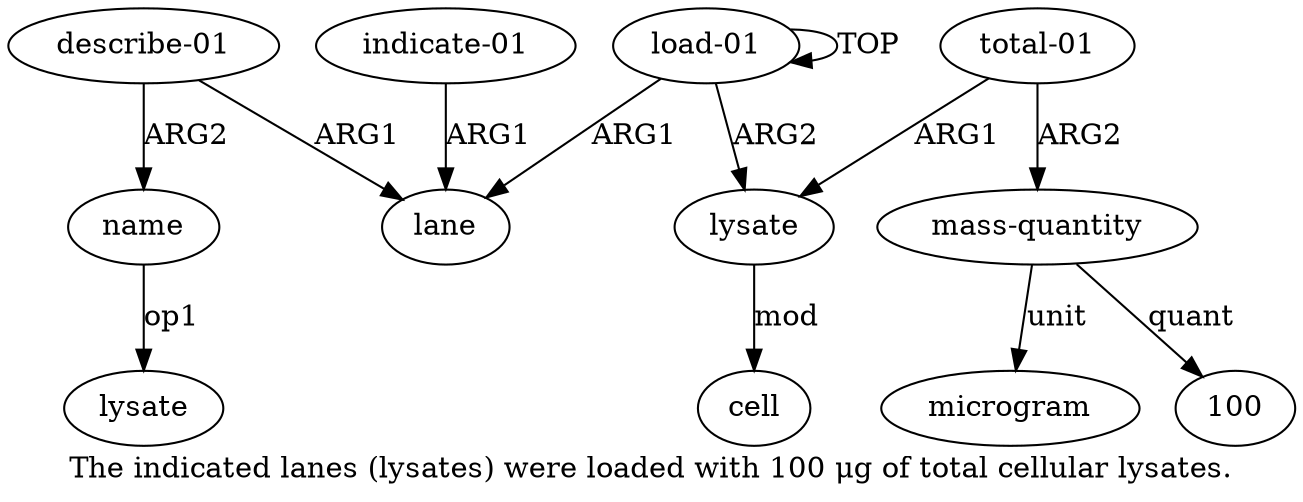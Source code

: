 digraph  {
	graph [label="The indicated lanes (lysates) were loaded with 100 μg of total cellular lysates."];
	node [label="\N"];
	a10	 [color=black,
		gold_ind=10,
		gold_label=cell,
		label=cell,
		test_ind=10,
		test_label=cell];
	a1	 [color=black,
		gold_ind=1,
		gold_label=lane,
		label=lane,
		test_ind=1,
		test_label=lane];
	a0	 [color=black,
		gold_ind=0,
		gold_label="load-01",
		label="load-01",
		test_ind=0,
		test_label="load-01"];
	a0 -> a1 [key=0,
	color=black,
	gold_label=ARG1,
	label=ARG1,
	test_label=ARG1];
a0 -> a0 [key=0,
color=black,
gold_label=TOP,
label=TOP,
test_label=TOP];
a6 [color=black,
gold_ind=6,
gold_label=lysate,
label=lysate,
test_ind=6,
test_label=lysate];
a0 -> a6 [key=0,
color=black,
gold_label=ARG2,
label=ARG2,
test_label=ARG2];
a3 [color=black,
gold_ind=3,
gold_label="describe-01",
label="describe-01",
test_ind=3,
test_label="describe-01"];
a3 -> a1 [key=0,
color=black,
gold_label=ARG1,
label=ARG1,
test_label=ARG1];
a4 [color=black,
gold_ind=4,
gold_label=name,
label=name,
test_ind=4,
test_label=name];
a3 -> a4 [key=0,
color=black,
gold_label=ARG2,
label=ARG2,
test_label=ARG2];
a2 [color=black,
gold_ind=2,
gold_label="indicate-01",
label="indicate-01",
test_ind=2,
test_label="indicate-01"];
a2 -> a1 [key=0,
color=black,
gold_label=ARG1,
label=ARG1,
test_label=ARG1];
a5 [color=black,
gold_ind=5,
gold_label=lysate,
label=lysate,
test_ind=5,
test_label=lysate];
a4 -> a5 [key=0,
color=black,
gold_label=op1,
label=op1,
test_label=op1];
a7 [color=black,
gold_ind=7,
gold_label="total-01",
label="total-01",
test_ind=7,
test_label="total-01"];
a7 -> a6 [key=0,
color=black,
gold_label=ARG1,
label=ARG1,
test_label=ARG1];
a8 [color=black,
gold_ind=8,
gold_label="mass-quantity",
label="mass-quantity",
test_ind=8,
test_label="mass-quantity"];
a7 -> a8 [key=0,
color=black,
gold_label=ARG2,
label=ARG2,
test_label=ARG2];
a6 -> a10 [key=0,
color=black,
gold_label=mod,
label=mod,
test_label=mod];
a9 [color=black,
gold_ind=9,
gold_label=microgram,
label=microgram,
test_ind=9,
test_label=microgram];
a8 -> a9 [key=0,
color=black,
gold_label=unit,
label=unit,
test_label=unit];
"a8 100" [color=black,
gold_ind=-1,
gold_label=100,
label=100,
test_ind=-1,
test_label=100];
a8 -> "a8 100" [key=0,
color=black,
gold_label=quant,
label=quant,
test_label=quant];
}
